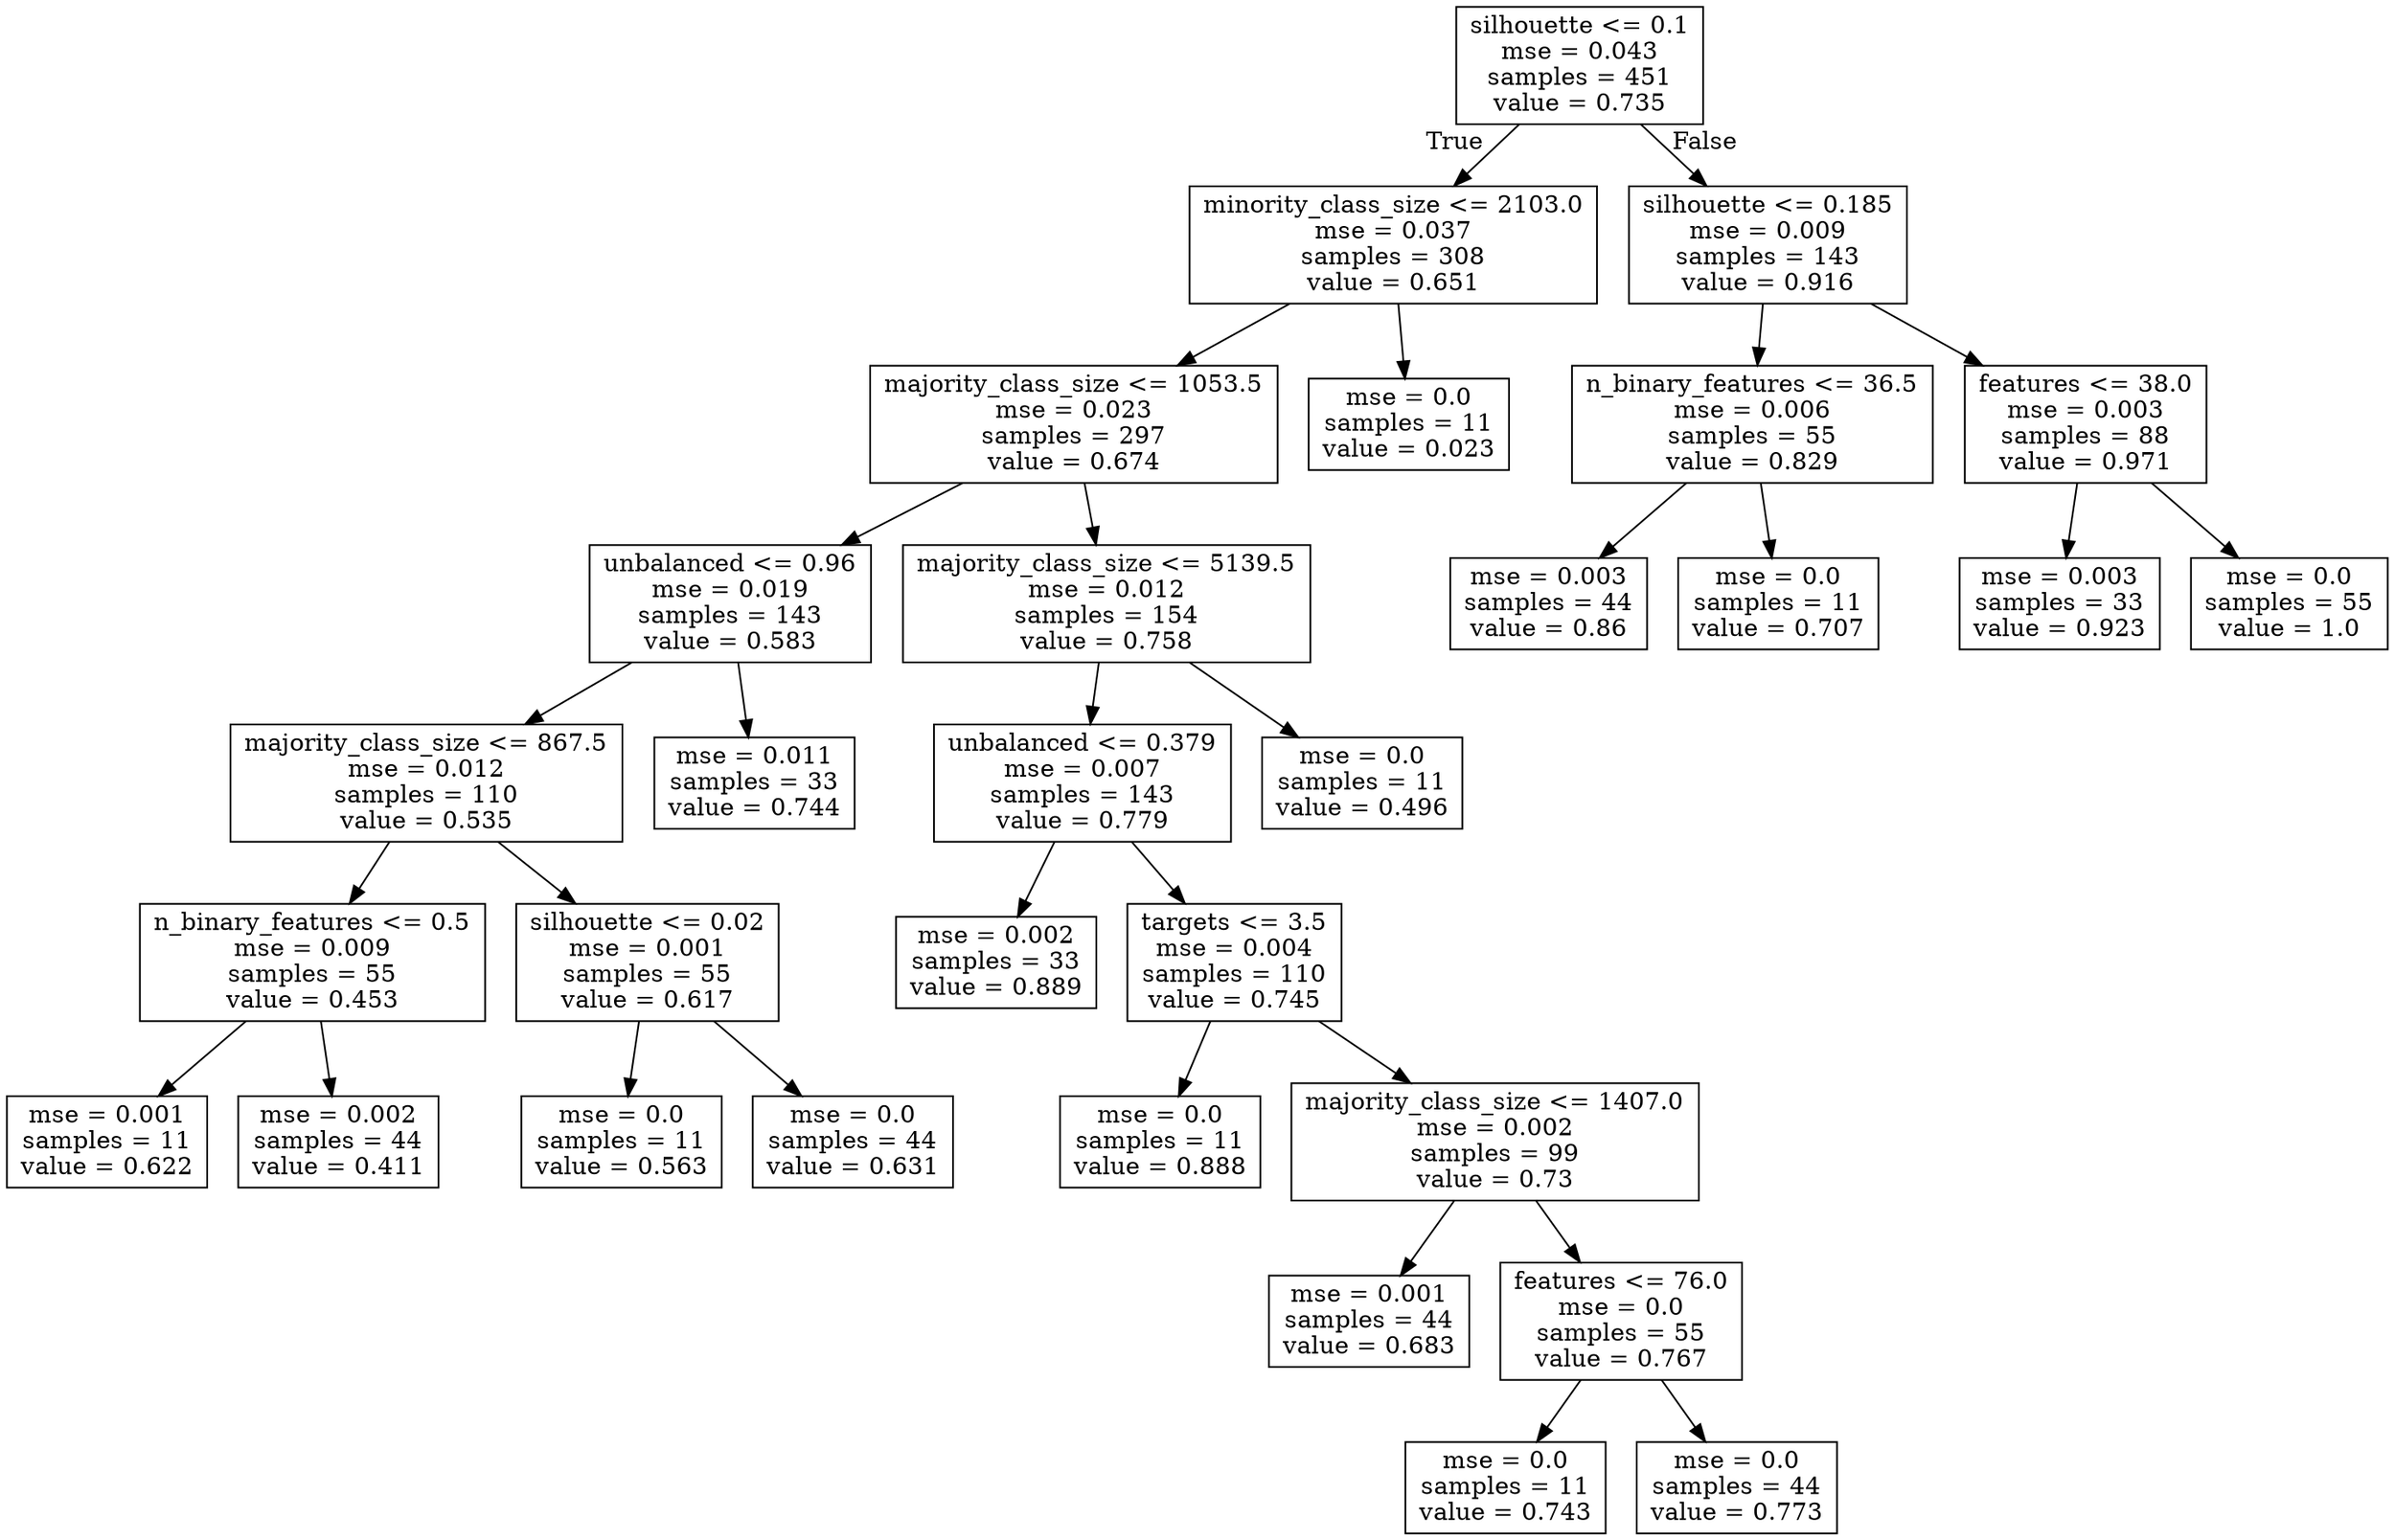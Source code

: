 digraph Tree {
node [shape=box] ;
0 [label="silhouette <= 0.1\nmse = 0.043\nsamples = 451\nvalue = 0.735"] ;
1 [label="minority_class_size <= 2103.0\nmse = 0.037\nsamples = 308\nvalue = 0.651"] ;
0 -> 1 [labeldistance=2.5, labelangle=45, headlabel="True"] ;
2 [label="majority_class_size <= 1053.5\nmse = 0.023\nsamples = 297\nvalue = 0.674"] ;
1 -> 2 ;
3 [label="unbalanced <= 0.96\nmse = 0.019\nsamples = 143\nvalue = 0.583"] ;
2 -> 3 ;
4 [label="majority_class_size <= 867.5\nmse = 0.012\nsamples = 110\nvalue = 0.535"] ;
3 -> 4 ;
5 [label="n_binary_features <= 0.5\nmse = 0.009\nsamples = 55\nvalue = 0.453"] ;
4 -> 5 ;
6 [label="mse = 0.001\nsamples = 11\nvalue = 0.622"] ;
5 -> 6 ;
7 [label="mse = 0.002\nsamples = 44\nvalue = 0.411"] ;
5 -> 7 ;
8 [label="silhouette <= 0.02\nmse = 0.001\nsamples = 55\nvalue = 0.617"] ;
4 -> 8 ;
9 [label="mse = 0.0\nsamples = 11\nvalue = 0.563"] ;
8 -> 9 ;
10 [label="mse = 0.0\nsamples = 44\nvalue = 0.631"] ;
8 -> 10 ;
11 [label="mse = 0.011\nsamples = 33\nvalue = 0.744"] ;
3 -> 11 ;
12 [label="majority_class_size <= 5139.5\nmse = 0.012\nsamples = 154\nvalue = 0.758"] ;
2 -> 12 ;
13 [label="unbalanced <= 0.379\nmse = 0.007\nsamples = 143\nvalue = 0.779"] ;
12 -> 13 ;
14 [label="mse = 0.002\nsamples = 33\nvalue = 0.889"] ;
13 -> 14 ;
15 [label="targets <= 3.5\nmse = 0.004\nsamples = 110\nvalue = 0.745"] ;
13 -> 15 ;
16 [label="mse = 0.0\nsamples = 11\nvalue = 0.888"] ;
15 -> 16 ;
17 [label="majority_class_size <= 1407.0\nmse = 0.002\nsamples = 99\nvalue = 0.73"] ;
15 -> 17 ;
18 [label="mse = 0.001\nsamples = 44\nvalue = 0.683"] ;
17 -> 18 ;
19 [label="features <= 76.0\nmse = 0.0\nsamples = 55\nvalue = 0.767"] ;
17 -> 19 ;
20 [label="mse = 0.0\nsamples = 11\nvalue = 0.743"] ;
19 -> 20 ;
21 [label="mse = 0.0\nsamples = 44\nvalue = 0.773"] ;
19 -> 21 ;
22 [label="mse = 0.0\nsamples = 11\nvalue = 0.496"] ;
12 -> 22 ;
23 [label="mse = 0.0\nsamples = 11\nvalue = 0.023"] ;
1 -> 23 ;
24 [label="silhouette <= 0.185\nmse = 0.009\nsamples = 143\nvalue = 0.916"] ;
0 -> 24 [labeldistance=2.5, labelangle=-45, headlabel="False"] ;
25 [label="n_binary_features <= 36.5\nmse = 0.006\nsamples = 55\nvalue = 0.829"] ;
24 -> 25 ;
26 [label="mse = 0.003\nsamples = 44\nvalue = 0.86"] ;
25 -> 26 ;
27 [label="mse = 0.0\nsamples = 11\nvalue = 0.707"] ;
25 -> 27 ;
28 [label="features <= 38.0\nmse = 0.003\nsamples = 88\nvalue = 0.971"] ;
24 -> 28 ;
29 [label="mse = 0.003\nsamples = 33\nvalue = 0.923"] ;
28 -> 29 ;
30 [label="mse = 0.0\nsamples = 55\nvalue = 1.0"] ;
28 -> 30 ;
}